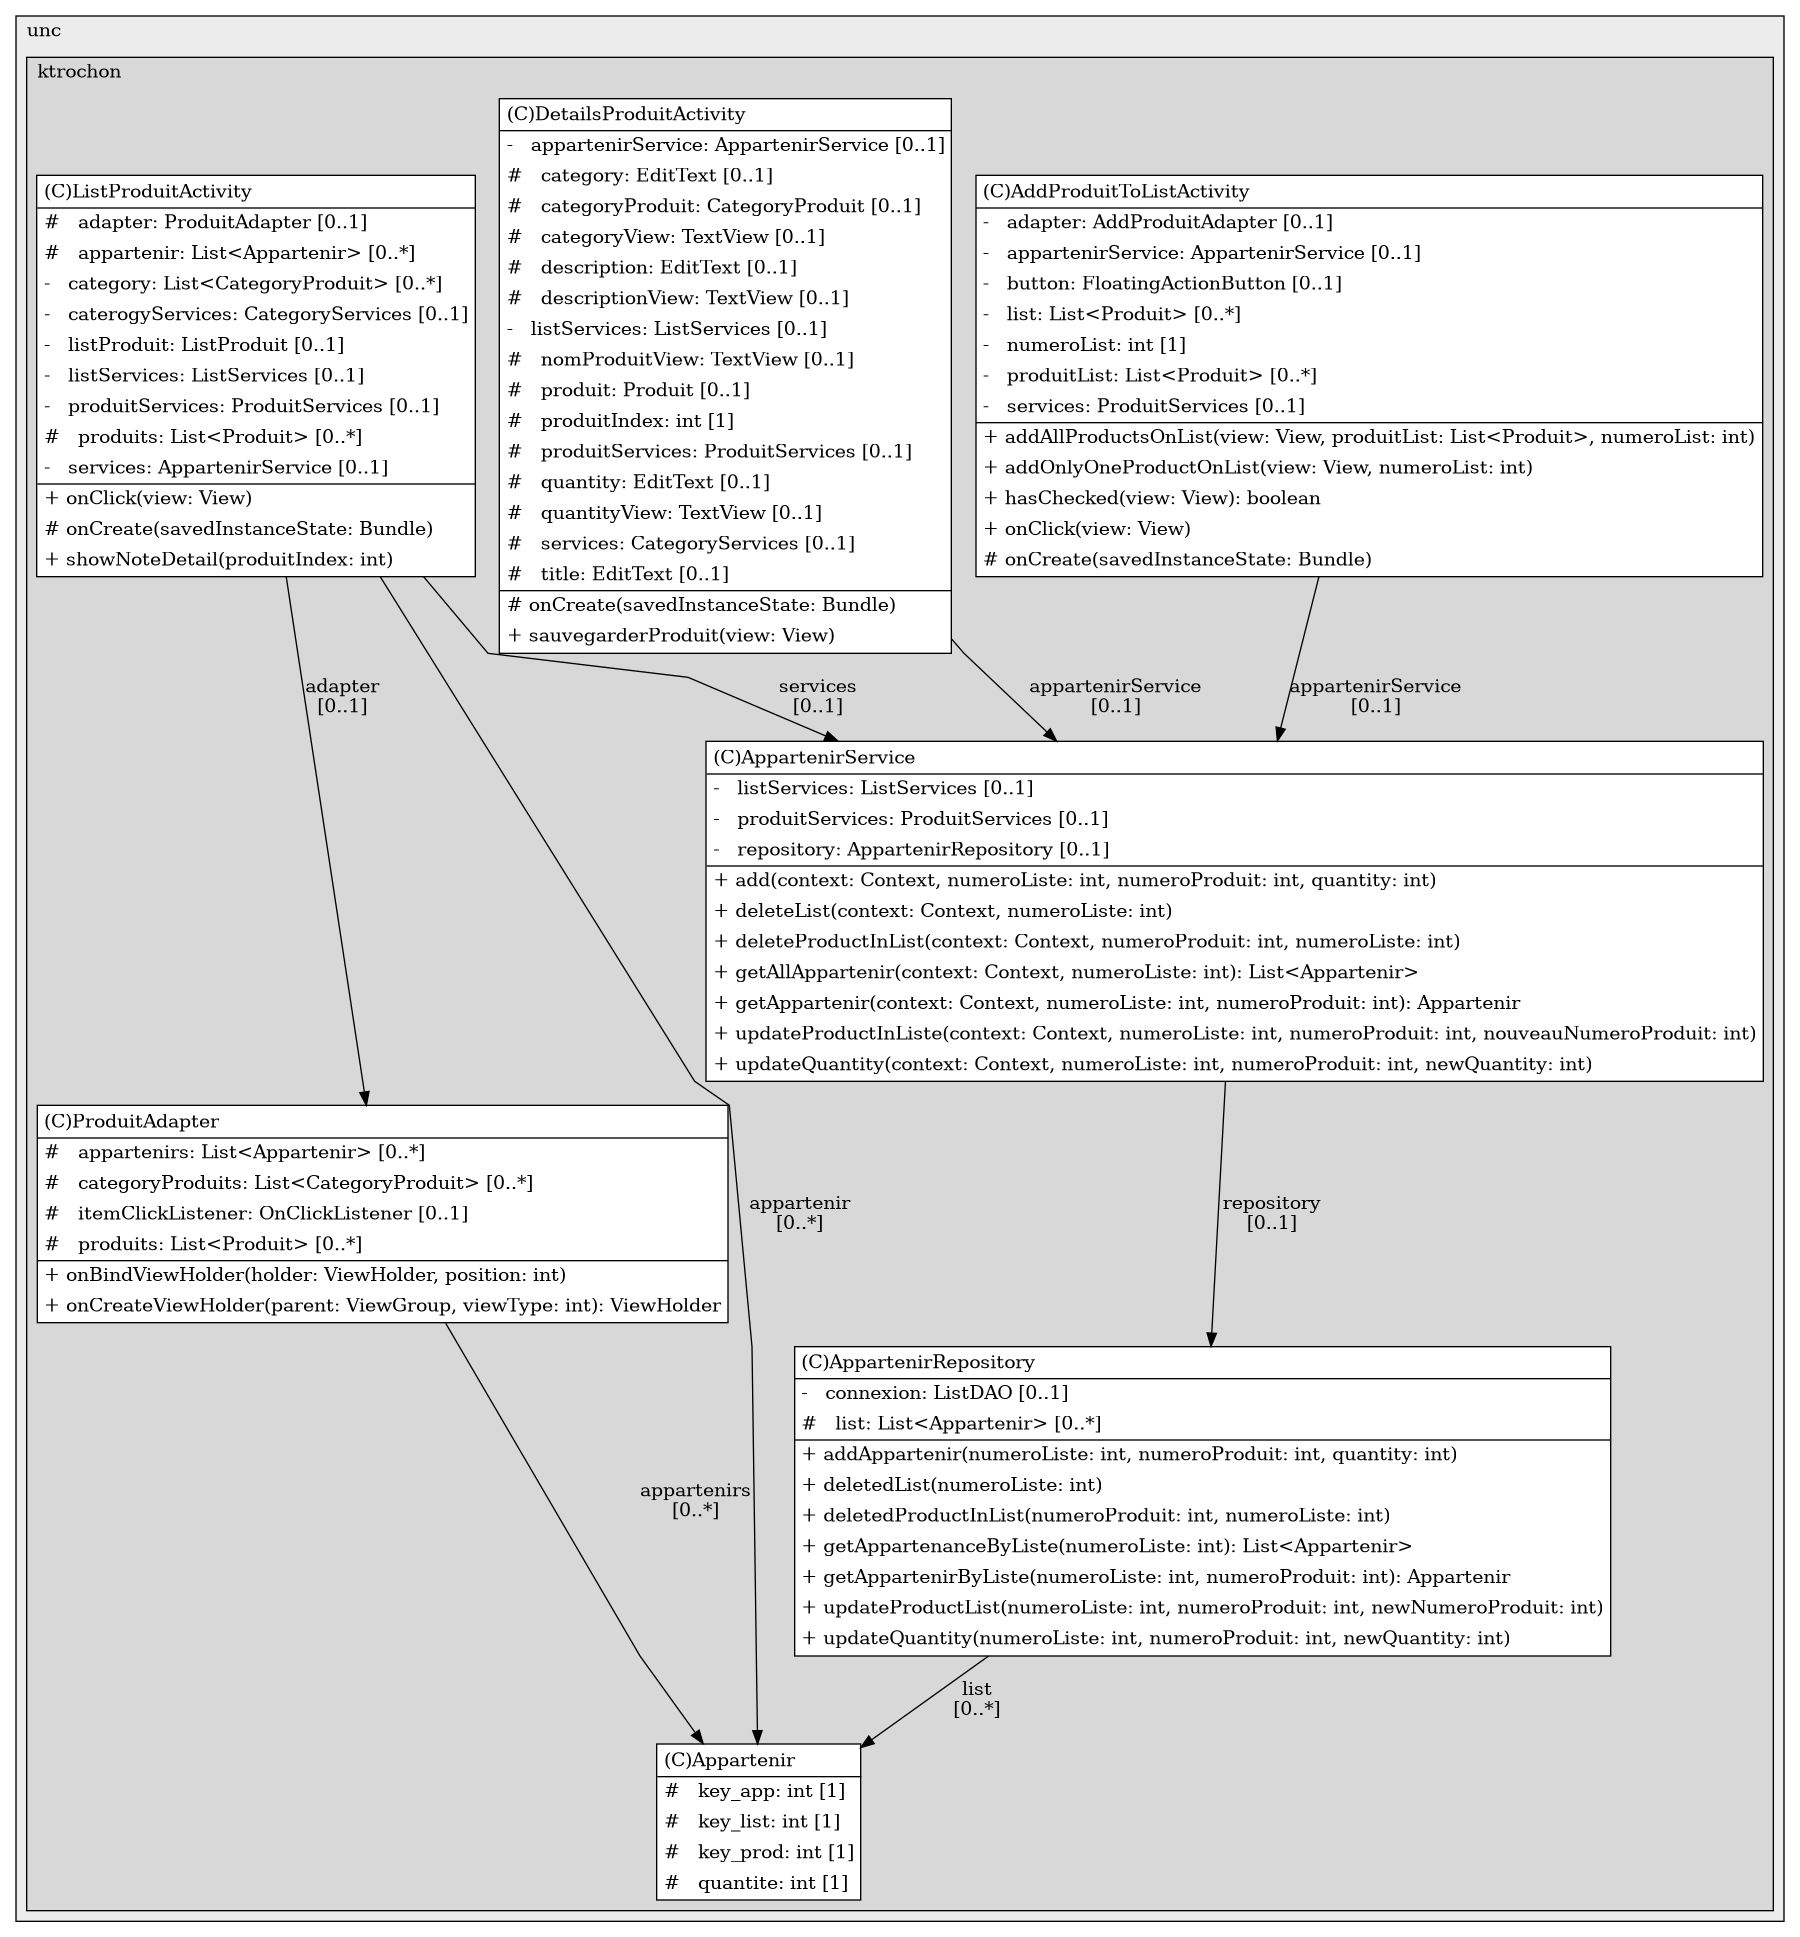 @startuml

/' diagram meta data start
config=StructureConfiguration;
{
  "projectClassification": {
    "searchMode": "OpenProject", // OpenProject, AllProjects
    "includedProjects": "",
    "pathEndKeywords": "*.impl",
    "isClientPath": "",
    "isClientName": "",
    "isTestPath": "",
    "isTestName": "",
    "isMappingPath": "",
    "isMappingName": "",
    "isDataAccessPath": "",
    "isDataAccessName": "",
    "isDataStructurePath": "",
    "isDataStructureName": "",
    "isInterfaceStructuresPath": "",
    "isInterfaceStructuresName": "",
    "isEntryPointPath": "",
    "isEntryPointName": "",
    "treatFinalFieldsAsMandatory": false
  },
  "graphRestriction": {
    "classPackageExcludeFilter": "",
    "classPackageIncludeFilter": "",
    "classNameExcludeFilter": "",
    "classNameIncludeFilter": "",
    "methodNameExcludeFilter": "",
    "methodNameIncludeFilter": "",
    "removeByInheritance": "", // inheritance/annotation based filtering is done in a second step
    "removeByAnnotation": "",
    "removeByClassPackage": "", // cleanup the graph after inheritance/annotation based filtering is done
    "removeByClassName": "",
    "cutMappings": false,
    "cutEnum": true,
    "cutTests": true,
    "cutClient": true,
    "cutDataAccess": false,
    "cutInterfaceStructures": false,
    "cutDataStructures": false,
    "cutGetterAndSetter": true,
    "cutConstructors": true
  },
  "graphTraversal": {
    "forwardDepth": 6,
    "backwardDepth": 6,
    "classPackageExcludeFilter": "",
    "classPackageIncludeFilter": "",
    "classNameExcludeFilter": "",
    "classNameIncludeFilter": "",
    "methodNameExcludeFilter": "",
    "methodNameIncludeFilter": "",
    "hideMappings": false,
    "hideDataStructures": false,
    "hidePrivateMethods": true,
    "hideInterfaceCalls": true, // indirection: implementation -> interface (is hidden) -> implementation
    "onlyShowApplicationEntryPoints": false, // root node is included
    "useMethodCallsForStructureDiagram": "ForwardOnly" // ForwardOnly, BothDirections, No
  },
  "details": {
    "aggregation": "GroupByClass", // ByClass, GroupByClass, None
    "showClassGenericTypes": true,
    "showMethods": true,
    "showMethodParameterNames": true,
    "showMethodParameterTypes": true,
    "showMethodReturnType": true,
    "showPackageLevels": 2,
    "showDetailedClassStructure": true
  },
  "rootClass": "nc.unc.ktrochon.pocketlist.entity.Appartenir",
  "extensionCallbackMethod": "" // qualified.class.name#methodName - signature: public static String method(String)
}
diagram meta data end '/



digraph g {
    rankdir="TB"
    splines=polyline
    

'nodes 
subgraph cluster_115946 { 
   	label=unc
	labeljust=l
	fillcolor="#ececec"
	style=filled
   
   subgraph cluster_949228562 { 
   	label=ktrochon
	labeljust=l
	fillcolor="#d8d8d8"
	style=filled
   
   AddProduitToListActivity1243990011[
	label=<<TABLE BORDER="1" CELLBORDER="0" CELLPADDING="4" CELLSPACING="0">
<TR><TD ALIGN="LEFT" >(C)AddProduitToListActivity</TD></TR>
<HR/>
<TR><TD ALIGN="LEFT" >-   adapter: AddProduitAdapter [0..1]</TD></TR>
<TR><TD ALIGN="LEFT" >-   appartenirService: AppartenirService [0..1]</TD></TR>
<TR><TD ALIGN="LEFT" >-   button: FloatingActionButton [0..1]</TD></TR>
<TR><TD ALIGN="LEFT" >-   list: List&lt;Produit&gt; [0..*]</TD></TR>
<TR><TD ALIGN="LEFT" >-   numeroList: int [1]</TD></TR>
<TR><TD ALIGN="LEFT" >-   produitList: List&lt;Produit&gt; [0..*]</TD></TR>
<TR><TD ALIGN="LEFT" >-   services: ProduitServices [0..1]</TD></TR>
<HR/>
<TR><TD ALIGN="LEFT" >+ addAllProductsOnList(view: View, produitList: List&lt;Produit&gt;, numeroList: int)</TD></TR>
<TR><TD ALIGN="LEFT" >+ addOnlyOneProductOnList(view: View, numeroList: int)</TD></TR>
<TR><TD ALIGN="LEFT" >+ hasChecked(view: View): boolean</TD></TR>
<TR><TD ALIGN="LEFT" >+ onClick(view: View)</TD></TR>
<TR><TD ALIGN="LEFT" ># onCreate(savedInstanceState: Bundle)</TD></TR>
</TABLE>>
	style=filled
	margin=0
	shape=plaintext
	fillcolor="#FFFFFF"
];

Appartenir165667126[
	label=<<TABLE BORDER="1" CELLBORDER="0" CELLPADDING="4" CELLSPACING="0">
<TR><TD ALIGN="LEFT" >(C)Appartenir</TD></TR>
<HR/>
<TR><TD ALIGN="LEFT" >#   key_app: int [1]</TD></TR>
<TR><TD ALIGN="LEFT" >#   key_list: int [1]</TD></TR>
<TR><TD ALIGN="LEFT" >#   key_prod: int [1]</TD></TR>
<TR><TD ALIGN="LEFT" >#   quantite: int [1]</TD></TR>
</TABLE>>
	style=filled
	margin=0
	shape=plaintext
	fillcolor="#FFFFFF"
];

AppartenirRepository886306589[
	label=<<TABLE BORDER="1" CELLBORDER="0" CELLPADDING="4" CELLSPACING="0">
<TR><TD ALIGN="LEFT" >(C)AppartenirRepository</TD></TR>
<HR/>
<TR><TD ALIGN="LEFT" >-   connexion: ListDAO [0..1]</TD></TR>
<TR><TD ALIGN="LEFT" >#   list: List&lt;Appartenir&gt; [0..*]</TD></TR>
<HR/>
<TR><TD ALIGN="LEFT" >+ addAppartenir(numeroListe: int, numeroProduit: int, quantity: int)</TD></TR>
<TR><TD ALIGN="LEFT" >+ deletedList(numeroListe: int)</TD></TR>
<TR><TD ALIGN="LEFT" >+ deletedProductInList(numeroProduit: int, numeroListe: int)</TD></TR>
<TR><TD ALIGN="LEFT" >+ getAppartenanceByListe(numeroListe: int): List&lt;Appartenir&gt;</TD></TR>
<TR><TD ALIGN="LEFT" >+ getAppartenirByListe(numeroListe: int, numeroProduit: int): Appartenir</TD></TR>
<TR><TD ALIGN="LEFT" >+ updateProductList(numeroListe: int, numeroProduit: int, newNumeroProduit: int)</TD></TR>
<TR><TD ALIGN="LEFT" >+ updateQuantity(numeroListe: int, numeroProduit: int, newQuantity: int)</TD></TR>
</TABLE>>
	style=filled
	margin=0
	shape=plaintext
	fillcolor="#FFFFFF"
];

AppartenirService121729986[
	label=<<TABLE BORDER="1" CELLBORDER="0" CELLPADDING="4" CELLSPACING="0">
<TR><TD ALIGN="LEFT" >(C)AppartenirService</TD></TR>
<HR/>
<TR><TD ALIGN="LEFT" >-   listServices: ListServices [0..1]</TD></TR>
<TR><TD ALIGN="LEFT" >-   produitServices: ProduitServices [0..1]</TD></TR>
<TR><TD ALIGN="LEFT" >-   repository: AppartenirRepository [0..1]</TD></TR>
<HR/>
<TR><TD ALIGN="LEFT" >+ add(context: Context, numeroListe: int, numeroProduit: int, quantity: int)</TD></TR>
<TR><TD ALIGN="LEFT" >+ deleteList(context: Context, numeroListe: int)</TD></TR>
<TR><TD ALIGN="LEFT" >+ deleteProductInList(context: Context, numeroProduit: int, numeroListe: int)</TD></TR>
<TR><TD ALIGN="LEFT" >+ getAllAppartenir(context: Context, numeroListe: int): List&lt;Appartenir&gt;</TD></TR>
<TR><TD ALIGN="LEFT" >+ getAppartenir(context: Context, numeroListe: int, numeroProduit: int): Appartenir</TD></TR>
<TR><TD ALIGN="LEFT" >+ updateProductInListe(context: Context, numeroListe: int, numeroProduit: int, nouveauNumeroProduit: int)</TD></TR>
<TR><TD ALIGN="LEFT" >+ updateQuantity(context: Context, numeroListe: int, numeroProduit: int, newQuantity: int)</TD></TR>
</TABLE>>
	style=filled
	margin=0
	shape=plaintext
	fillcolor="#FFFFFF"
];

DetailsProduitActivity1243990011[
	label=<<TABLE BORDER="1" CELLBORDER="0" CELLPADDING="4" CELLSPACING="0">
<TR><TD ALIGN="LEFT" >(C)DetailsProduitActivity</TD></TR>
<HR/>
<TR><TD ALIGN="LEFT" >-   appartenirService: AppartenirService [0..1]</TD></TR>
<TR><TD ALIGN="LEFT" >#   category: EditText [0..1]</TD></TR>
<TR><TD ALIGN="LEFT" >#   categoryProduit: CategoryProduit [0..1]</TD></TR>
<TR><TD ALIGN="LEFT" >#   categoryView: TextView [0..1]</TD></TR>
<TR><TD ALIGN="LEFT" >#   description: EditText [0..1]</TD></TR>
<TR><TD ALIGN="LEFT" >#   descriptionView: TextView [0..1]</TD></TR>
<TR><TD ALIGN="LEFT" >-   listServices: ListServices [0..1]</TD></TR>
<TR><TD ALIGN="LEFT" >#   nomProduitView: TextView [0..1]</TD></TR>
<TR><TD ALIGN="LEFT" >#   produit: Produit [0..1]</TD></TR>
<TR><TD ALIGN="LEFT" >#   produitIndex: int [1]</TD></TR>
<TR><TD ALIGN="LEFT" >#   produitServices: ProduitServices [0..1]</TD></TR>
<TR><TD ALIGN="LEFT" >#   quantity: EditText [0..1]</TD></TR>
<TR><TD ALIGN="LEFT" >#   quantityView: TextView [0..1]</TD></TR>
<TR><TD ALIGN="LEFT" >#   services: CategoryServices [0..1]</TD></TR>
<TR><TD ALIGN="LEFT" >#   title: EditText [0..1]</TD></TR>
<HR/>
<TR><TD ALIGN="LEFT" ># onCreate(savedInstanceState: Bundle)</TD></TR>
<TR><TD ALIGN="LEFT" >+ sauvegarderProduit(view: View)</TD></TR>
</TABLE>>
	style=filled
	margin=0
	shape=plaintext
	fillcolor="#FFFFFF"
];

ListProduitActivity1243990011[
	label=<<TABLE BORDER="1" CELLBORDER="0" CELLPADDING="4" CELLSPACING="0">
<TR><TD ALIGN="LEFT" >(C)ListProduitActivity</TD></TR>
<HR/>
<TR><TD ALIGN="LEFT" >#   adapter: ProduitAdapter [0..1]</TD></TR>
<TR><TD ALIGN="LEFT" >#   appartenir: List&lt;Appartenir&gt; [0..*]</TD></TR>
<TR><TD ALIGN="LEFT" >-   category: List&lt;CategoryProduit&gt; [0..*]</TD></TR>
<TR><TD ALIGN="LEFT" >-   caterogyServices: CategoryServices [0..1]</TD></TR>
<TR><TD ALIGN="LEFT" >-   listProduit: ListProduit [0..1]</TD></TR>
<TR><TD ALIGN="LEFT" >-   listServices: ListServices [0..1]</TD></TR>
<TR><TD ALIGN="LEFT" >-   produitServices: ProduitServices [0..1]</TD></TR>
<TR><TD ALIGN="LEFT" >#   produits: List&lt;Produit&gt; [0..*]</TD></TR>
<TR><TD ALIGN="LEFT" >-   services: AppartenirService [0..1]</TD></TR>
<HR/>
<TR><TD ALIGN="LEFT" >+ onClick(view: View)</TD></TR>
<TR><TD ALIGN="LEFT" ># onCreate(savedInstanceState: Bundle)</TD></TR>
<TR><TD ALIGN="LEFT" >+ showNoteDetail(produitIndex: int)</TD></TR>
</TABLE>>
	style=filled
	margin=0
	shape=plaintext
	fillcolor="#FFFFFF"
];

ProduitAdapter1282035804[
	label=<<TABLE BORDER="1" CELLBORDER="0" CELLPADDING="4" CELLSPACING="0">
<TR><TD ALIGN="LEFT" >(C)ProduitAdapter</TD></TR>
<HR/>
<TR><TD ALIGN="LEFT" >#   appartenirs: List&lt;Appartenir&gt; [0..*]</TD></TR>
<TR><TD ALIGN="LEFT" >#   categoryProduits: List&lt;CategoryProduit&gt; [0..*]</TD></TR>
<TR><TD ALIGN="LEFT" >#   itemClickListener: OnClickListener [0..1]</TD></TR>
<TR><TD ALIGN="LEFT" >#   produits: List&lt;Produit&gt; [0..*]</TD></TR>
<HR/>
<TR><TD ALIGN="LEFT" >+ onBindViewHolder(holder: ViewHolder, position: int)</TD></TR>
<TR><TD ALIGN="LEFT" >+ onCreateViewHolder(parent: ViewGroup, viewType: int): ViewHolder</TD></TR>
</TABLE>>
	style=filled
	margin=0
	shape=plaintext
	fillcolor="#FFFFFF"
];
} 
} 

'edges    
AddProduitToListActivity1243990011 -> AppartenirService121729986[label="appartenirService
[0..1]"];
AppartenirRepository886306589 -> Appartenir165667126[label="list
[0..*]"];
AppartenirService121729986 -> AppartenirRepository886306589[label="repository
[0..1]"];
DetailsProduitActivity1243990011 -> AppartenirService121729986[label="appartenirService
[0..1]"];
ListProduitActivity1243990011 -> Appartenir165667126[label="appartenir
[0..*]"];
ListProduitActivity1243990011 -> AppartenirService121729986[label="services
[0..1]"];
ListProduitActivity1243990011 -> ProduitAdapter1282035804[label="adapter
[0..1]"];
ProduitAdapter1282035804 -> Appartenir165667126[label="appartenirs
[0..*]"];
    
}
@enduml